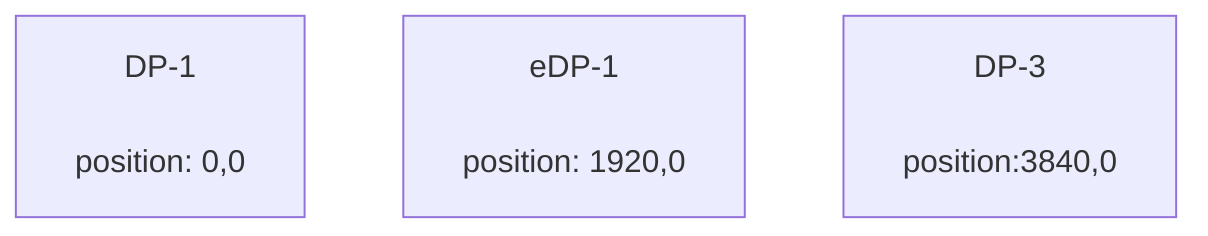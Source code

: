 graph

DP-1["DP-1 <br /><br /> position: 0,0"]
eDP-1["eDP-1 <br /><br /> position: 1920,0"]
DP-3["DP-3<br /><br />position:3840,0"]